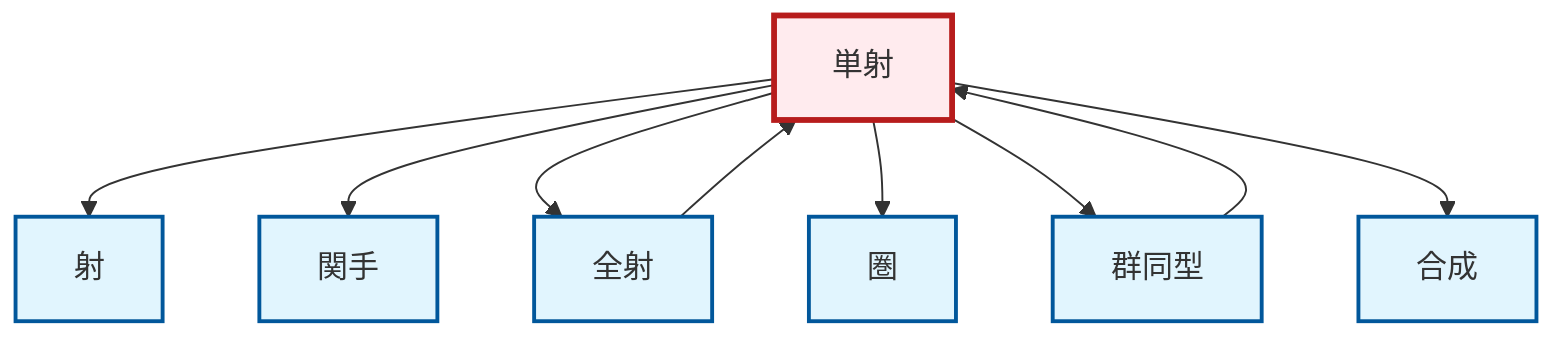 graph TD
    classDef definition fill:#e1f5fe,stroke:#01579b,stroke-width:2px
    classDef theorem fill:#f3e5f5,stroke:#4a148c,stroke-width:2px
    classDef axiom fill:#fff3e0,stroke:#e65100,stroke-width:2px
    classDef example fill:#e8f5e9,stroke:#1b5e20,stroke-width:2px
    classDef current fill:#ffebee,stroke:#b71c1c,stroke-width:3px
    def-monomorphism["単射"]:::definition
    def-composition["合成"]:::definition
    def-morphism["射"]:::definition
    def-category["圏"]:::definition
    def-epimorphism["全射"]:::definition
    def-isomorphism["群同型"]:::definition
    def-functor["関手"]:::definition
    def-monomorphism --> def-morphism
    def-monomorphism --> def-functor
    def-monomorphism --> def-epimorphism
    def-monomorphism --> def-category
    def-isomorphism --> def-monomorphism
    def-epimorphism --> def-monomorphism
    def-monomorphism --> def-isomorphism
    def-monomorphism --> def-composition
    class def-monomorphism current